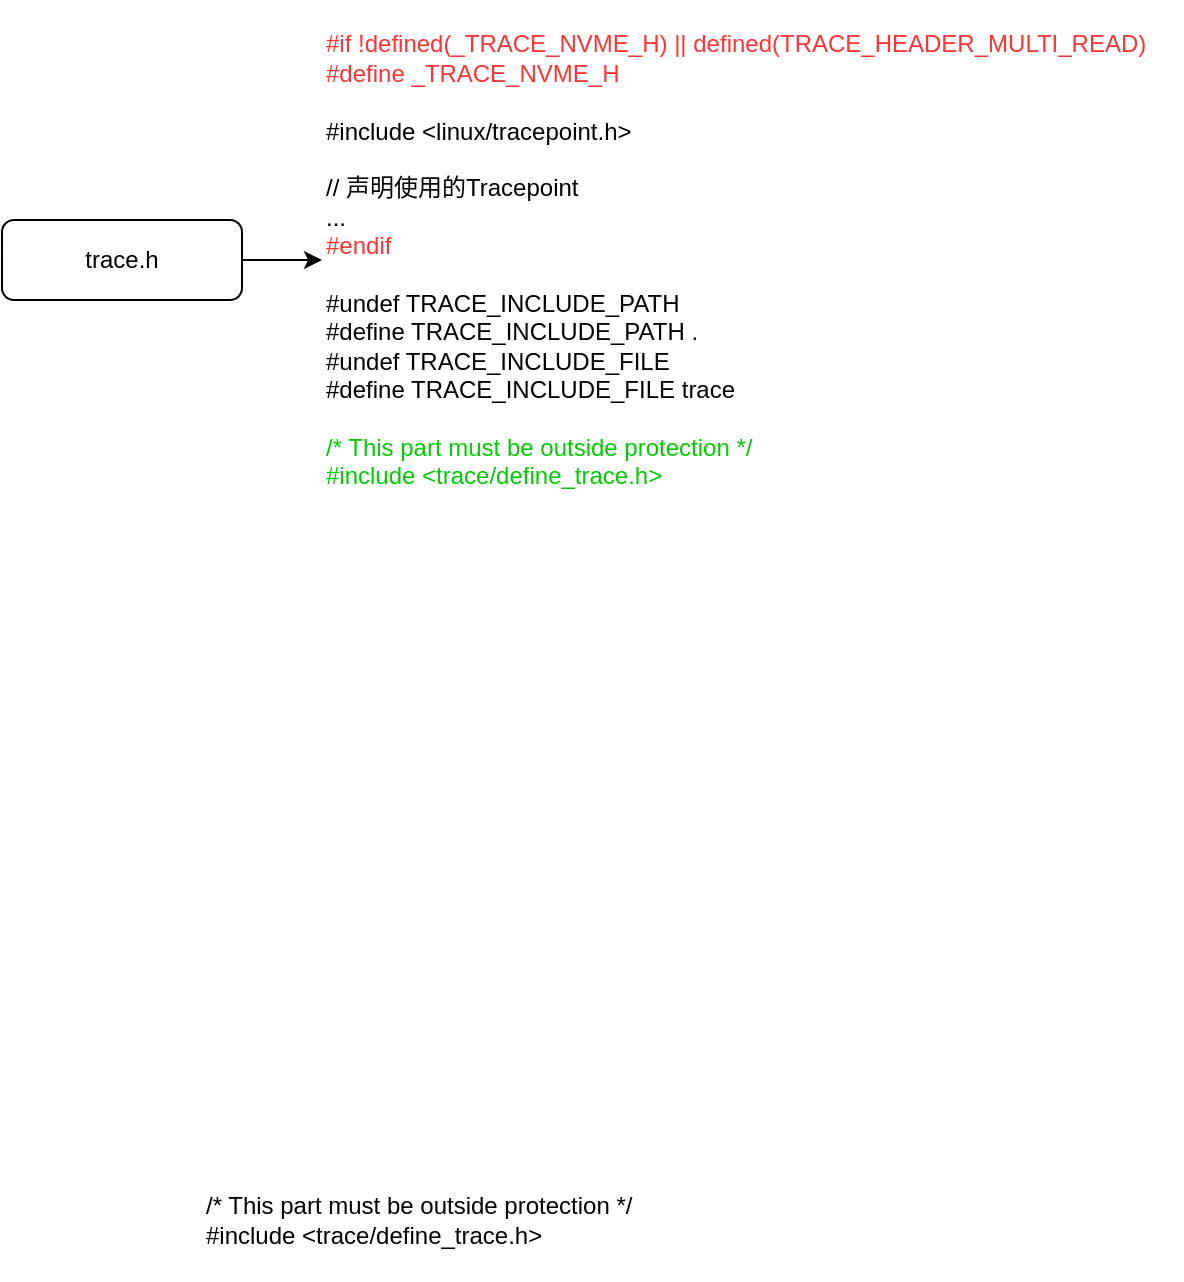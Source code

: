 <mxfile version="28.1.0">
  <diagram name="第 1 页" id="gmm4JO4AYiCD-r01PVJd">
    <mxGraphModel dx="668" dy="1016" grid="1" gridSize="10" guides="1" tooltips="1" connect="1" arrows="1" fold="1" page="1" pageScale="1" pageWidth="827" pageHeight="1169" math="0" shadow="0">
      <root>
        <mxCell id="0" />
        <mxCell id="1" parent="0" />
        <mxCell id="TQtAe7RpQK7zls-bQ8zk-6" style="edgeStyle=orthogonalEdgeStyle;rounded=0;orthogonalLoop=1;jettySize=auto;html=1;entryX=0;entryY=0.5;entryDx=0;entryDy=0;" edge="1" parent="1" source="TQtAe7RpQK7zls-bQ8zk-1" target="TQtAe7RpQK7zls-bQ8zk-2">
          <mxGeometry relative="1" as="geometry" />
        </mxCell>
        <mxCell id="TQtAe7RpQK7zls-bQ8zk-1" value="trace.h" style="rounded=1;whiteSpace=wrap;html=1;" vertex="1" parent="1">
          <mxGeometry x="50" y="300" width="120" height="40" as="geometry" />
        </mxCell>
        <mxCell id="TQtAe7RpQK7zls-bQ8zk-2" value="&lt;div&gt;&lt;span style=&quot;background-color: transparent;&quot;&gt;&lt;font style=&quot;color: rgb(255, 51, 51);&quot;&gt;#if !defined(_TRACE_NVME_H) || defined(TRACE_HEADER_MULTI_READ)&lt;/font&gt;&lt;/span&gt;&lt;/div&gt;&lt;div&gt;&lt;div&gt;&lt;font style=&quot;color: rgb(255, 51, 51);&quot;&gt;#define _TRACE_NVME_H&lt;/font&gt;&lt;/div&gt;&lt;/div&gt;&lt;div&gt;&lt;br&gt;&lt;/div&gt;#include &amp;lt;linux/tracepoint.h&amp;gt;&lt;div&gt;&lt;br&gt;&lt;div&gt;// 声明使用的Tracepoint&lt;/div&gt;&lt;div&gt;...&lt;/div&gt;&lt;/div&gt;&lt;div&gt;&lt;font style=&quot;color: rgb(255, 51, 51);&quot;&gt;#endif&lt;/font&gt;&lt;/div&gt;&lt;div&gt;&lt;br&gt;&lt;/div&gt;&lt;div&gt;&lt;div&gt;#undef TRACE_INCLUDE_PATH&lt;/div&gt;&lt;div&gt;#define TRACE_INCLUDE_PATH .&lt;/div&gt;&lt;div&gt;#undef TRACE_INCLUDE_FILE&lt;/div&gt;&lt;div&gt;#define TRACE_INCLUDE_FILE trace&lt;/div&gt;&lt;/div&gt;&lt;div&gt;&lt;br&gt;&lt;/div&gt;&lt;div&gt;&lt;div&gt;&lt;font style=&quot;color: rgb(0, 204, 0);&quot;&gt;/* This part must be outside protection */&lt;/font&gt;&lt;/div&gt;&lt;div&gt;&lt;font style=&quot;color: rgb(0, 204, 0);&quot;&gt;#include &amp;lt;trace/define_trace.h&amp;gt;&lt;/font&gt;&lt;/div&gt;&lt;/div&gt;" style="text;html=1;align=left;verticalAlign=middle;whiteSpace=wrap;rounded=0;" vertex="1" parent="1">
          <mxGeometry x="210" y="190" width="430" height="260" as="geometry" />
        </mxCell>
        <mxCell id="TQtAe7RpQK7zls-bQ8zk-5" value="&lt;div&gt;/* This part must be outside protection */&lt;/div&gt;&lt;div&gt;#include &amp;lt;trace/define_trace.h&amp;gt;&lt;/div&gt;" style="text;html=1;align=left;verticalAlign=middle;whiteSpace=wrap;rounded=0;" vertex="1" parent="1">
          <mxGeometry x="150" y="770" width="320" height="60" as="geometry" />
        </mxCell>
      </root>
    </mxGraphModel>
  </diagram>
</mxfile>

